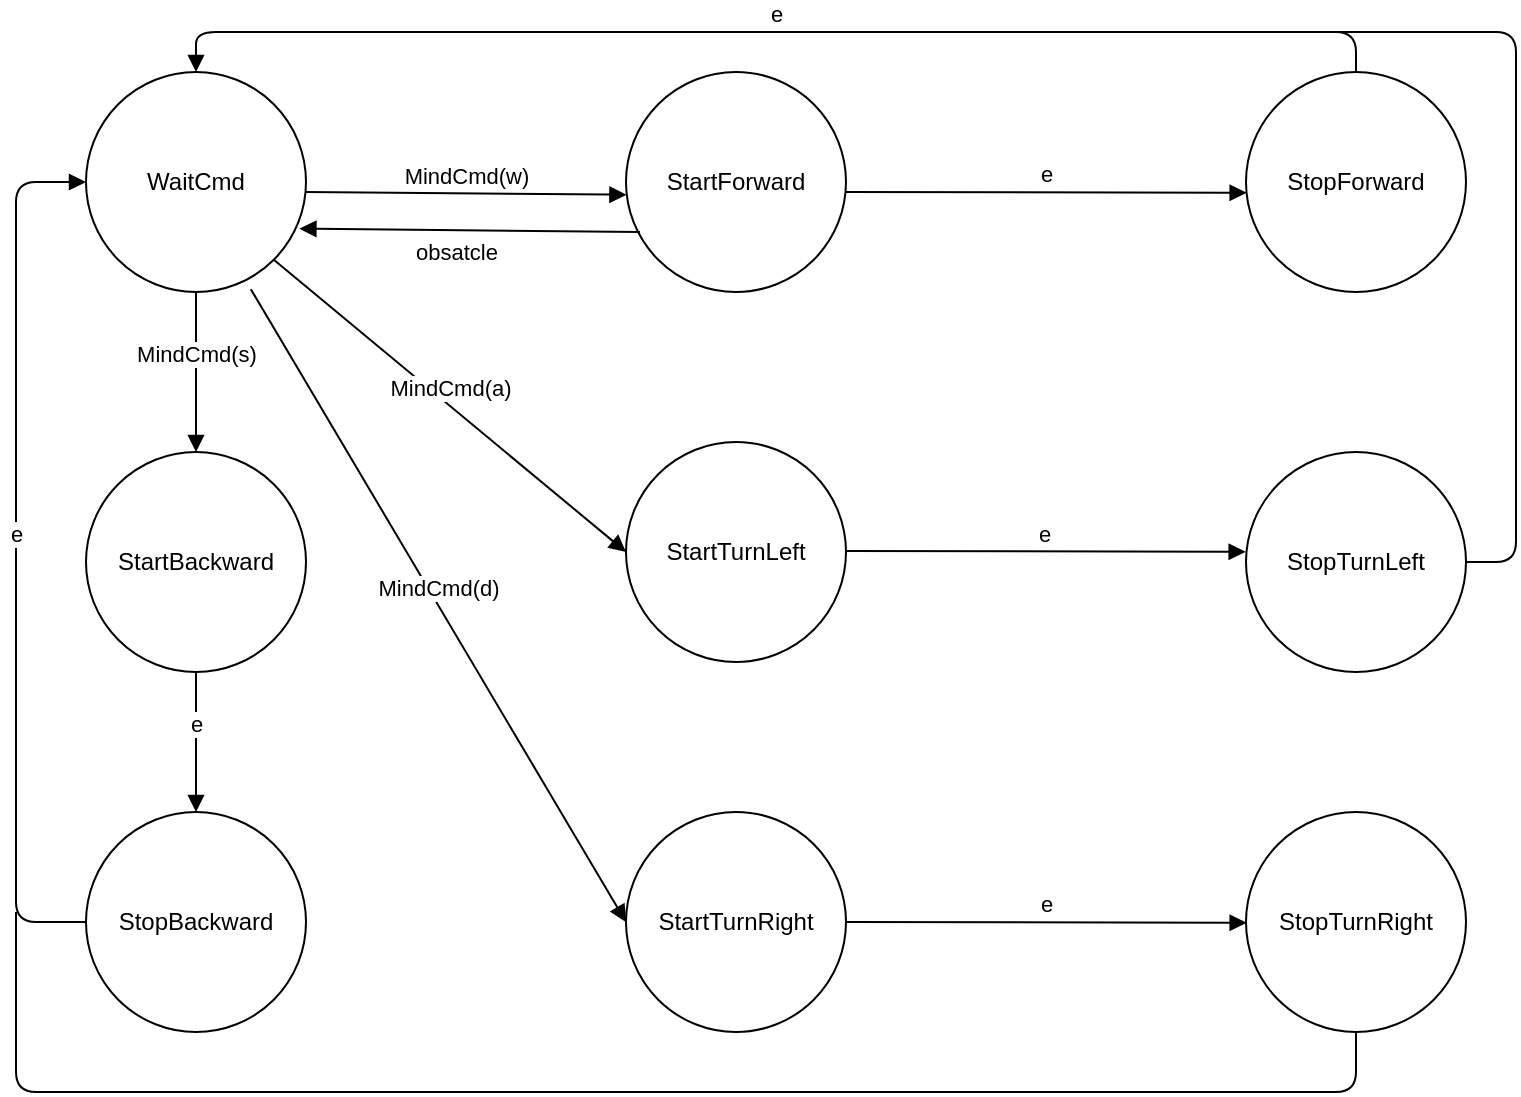 <mxfile pages="1" version="11.2.8" type="device"><diagram id="KwCvYTM8p0cu8JTSl5mx" name="Page-1"><mxGraphModel dx="1005" dy="465" grid="1" gridSize="10" guides="1" tooltips="1" connect="1" arrows="1" fold="1" page="1" pageScale="1" pageWidth="827" pageHeight="1169" math="0" shadow="0"><root><mxCell id="0"/><mxCell id="1" parent="0"/><mxCell id="eabFkDEMobuMipb_tdw7-1" value="WaitCmd" style="ellipse;whiteSpace=wrap;html=1;" vertex="1" parent="1"><mxGeometry x="75" y="50" width="110" height="110" as="geometry"/></mxCell><mxCell id="eabFkDEMobuMipb_tdw7-2" value="StartForward" style="ellipse;whiteSpace=wrap;html=1;" vertex="1" parent="1"><mxGeometry x="345" y="50" width="110" height="110" as="geometry"/></mxCell><mxCell id="eabFkDEMobuMipb_tdw7-3" value="StopForward" style="ellipse;whiteSpace=wrap;html=1;" vertex="1" parent="1"><mxGeometry x="655" y="50" width="110" height="110" as="geometry"/></mxCell><mxCell id="eabFkDEMobuMipb_tdw7-4" value="MindCmd(w)" style="html=1;verticalAlign=bottom;endArrow=block;entryX=0.002;entryY=0.558;entryDx=0;entryDy=0;entryPerimeter=0;" edge="1" parent="1" target="eabFkDEMobuMipb_tdw7-2"><mxGeometry width="80" relative="1" as="geometry"><mxPoint x="185" y="110" as="sourcePoint"/><mxPoint x="265" y="110" as="targetPoint"/></mxGeometry></mxCell><mxCell id="eabFkDEMobuMipb_tdw7-5" value="e" style="html=1;verticalAlign=bottom;endArrow=block;entryX=0.003;entryY=0.549;entryDx=0;entryDy=0;entryPerimeter=0;" edge="1" parent="1" target="eabFkDEMobuMipb_tdw7-3"><mxGeometry width="80" relative="1" as="geometry"><mxPoint x="455" y="110" as="sourcePoint"/><mxPoint x="535" y="110" as="targetPoint"/></mxGeometry></mxCell><mxCell id="eabFkDEMobuMipb_tdw7-6" value="e" style="html=1;verticalAlign=bottom;endArrow=block;exitX=0.5;exitY=0;exitDx=0;exitDy=0;entryX=0.5;entryY=0;entryDx=0;entryDy=0;" edge="1" parent="1" source="eabFkDEMobuMipb_tdw7-3" target="eabFkDEMobuMipb_tdw7-1"><mxGeometry width="80" relative="1" as="geometry"><mxPoint x="535" y="30" as="sourcePoint"/><mxPoint x="615" y="30" as="targetPoint"/><Array as="points"><mxPoint x="710" y="30"/><mxPoint x="130" y="30"/></Array></mxGeometry></mxCell><mxCell id="eabFkDEMobuMipb_tdw7-7" value="StartBackward" style="ellipse;whiteSpace=wrap;html=1;" vertex="1" parent="1"><mxGeometry x="75" y="240" width="110" height="110" as="geometry"/></mxCell><mxCell id="eabFkDEMobuMipb_tdw7-8" value="StopBackward" style="ellipse;whiteSpace=wrap;html=1;" vertex="1" parent="1"><mxGeometry x="75" y="420" width="110" height="110" as="geometry"/></mxCell><mxCell id="eabFkDEMobuMipb_tdw7-9" value="MindCmd(s)" style="html=1;verticalAlign=bottom;endArrow=block;entryX=0.5;entryY=0;entryDx=0;entryDy=0;exitX=0.5;exitY=1;exitDx=0;exitDy=0;" edge="1" parent="1" source="eabFkDEMobuMipb_tdw7-1" target="eabFkDEMobuMipb_tdw7-7"><mxGeometry width="80" relative="1" as="geometry"><mxPoint x="195" y="120" as="sourcePoint"/><mxPoint x="355.22" y="121.38" as="targetPoint"/></mxGeometry></mxCell><mxCell id="eabFkDEMobuMipb_tdw7-10" value="e" style="html=1;verticalAlign=bottom;endArrow=block;exitX=0.5;exitY=1;exitDx=0;exitDy=0;" edge="1" parent="1" source="eabFkDEMobuMipb_tdw7-7" target="eabFkDEMobuMipb_tdw7-8"><mxGeometry width="80" relative="1" as="geometry"><mxPoint x="140" y="170" as="sourcePoint"/><mxPoint x="140" y="250" as="targetPoint"/></mxGeometry></mxCell><mxCell id="eabFkDEMobuMipb_tdw7-13" value="e" style="html=1;verticalAlign=bottom;endArrow=block;exitX=0;exitY=0.5;exitDx=0;exitDy=0;entryX=0;entryY=0.5;entryDx=0;entryDy=0;" edge="1" parent="1" source="eabFkDEMobuMipb_tdw7-8" target="eabFkDEMobuMipb_tdw7-1"><mxGeometry width="80" relative="1" as="geometry"><mxPoint x="720" y="60" as="sourcePoint"/><mxPoint x="140" y="60" as="targetPoint"/><Array as="points"><mxPoint x="40" y="475"/><mxPoint x="40" y="105"/></Array></mxGeometry></mxCell><mxCell id="eabFkDEMobuMipb_tdw7-14" value="obsatcle" style="html=1;verticalAlign=bottom;endArrow=block;exitX=0.064;exitY=0.727;exitDx=0;exitDy=0;exitPerimeter=0;entryX=0.97;entryY=0.712;entryDx=0;entryDy=0;entryPerimeter=0;" edge="1" parent="1" source="eabFkDEMobuMipb_tdw7-2" target="eabFkDEMobuMipb_tdw7-1"><mxGeometry x="0.076" y="20" width="80" relative="1" as="geometry"><mxPoint x="290" y="200" as="sourcePoint"/><mxPoint x="370" y="200" as="targetPoint"/><mxPoint as="offset"/></mxGeometry></mxCell><mxCell id="eabFkDEMobuMipb_tdw7-17" value="StartTurnLeft" style="ellipse;whiteSpace=wrap;html=1;" vertex="1" parent="1"><mxGeometry x="345" y="235" width="110" height="110" as="geometry"/></mxCell><mxCell id="eabFkDEMobuMipb_tdw7-18" value="StopTurnLeft" style="ellipse;whiteSpace=wrap;html=1;" vertex="1" parent="1"><mxGeometry x="655" y="240" width="110" height="110" as="geometry"/></mxCell><mxCell id="eabFkDEMobuMipb_tdw7-19" value="StartTurnRight" style="ellipse;whiteSpace=wrap;html=1;" vertex="1" parent="1"><mxGeometry x="345" y="420" width="110" height="110" as="geometry"/></mxCell><mxCell id="eabFkDEMobuMipb_tdw7-20" value="StopTurnRight" style="ellipse;whiteSpace=wrap;html=1;" vertex="1" parent="1"><mxGeometry x="655" y="420" width="110" height="110" as="geometry"/></mxCell><mxCell id="eabFkDEMobuMipb_tdw7-22" value="MindCmd(a)" style="html=1;verticalAlign=bottom;endArrow=block;exitX=1;exitY=1;exitDx=0;exitDy=0;entryX=0;entryY=0.5;entryDx=0;entryDy=0;" edge="1" parent="1" source="eabFkDEMobuMipb_tdw7-1" target="eabFkDEMobuMipb_tdw7-17"><mxGeometry width="80" relative="1" as="geometry"><mxPoint x="180" y="160" as="sourcePoint"/><mxPoint x="280" y="190" as="targetPoint"/></mxGeometry></mxCell><mxCell id="eabFkDEMobuMipb_tdw7-23" value="MindCmd(d)" style="html=1;verticalAlign=bottom;endArrow=block;exitX=0.749;exitY=0.987;exitDx=0;exitDy=0;entryX=0;entryY=0.5;entryDx=0;entryDy=0;exitPerimeter=0;" edge="1" parent="1" source="eabFkDEMobuMipb_tdw7-1" target="eabFkDEMobuMipb_tdw7-19"><mxGeometry width="80" relative="1" as="geometry"><mxPoint x="178.891" y="153.891" as="sourcePoint"/><mxPoint x="355.0" y="300" as="targetPoint"/></mxGeometry></mxCell><mxCell id="eabFkDEMobuMipb_tdw7-26" value="e" style="html=1;verticalAlign=bottom;endArrow=block;entryX=0.003;entryY=0.549;entryDx=0;entryDy=0;entryPerimeter=0;" edge="1" parent="1"><mxGeometry width="80" relative="1" as="geometry"><mxPoint x="454.5" y="289.5" as="sourcePoint"/><mxPoint x="654.83" y="289.89" as="targetPoint"/></mxGeometry></mxCell><mxCell id="eabFkDEMobuMipb_tdw7-27" value="e" style="html=1;verticalAlign=bottom;endArrow=block;entryX=0.003;entryY=0.549;entryDx=0;entryDy=0;entryPerimeter=0;" edge="1" parent="1"><mxGeometry width="80" relative="1" as="geometry"><mxPoint x="455" y="475" as="sourcePoint"/><mxPoint x="655.33" y="475.39" as="targetPoint"/></mxGeometry></mxCell><mxCell id="eabFkDEMobuMipb_tdw7-28" value="" style="html=1;verticalAlign=bottom;endArrow=none;exitX=0.5;exitY=1;exitDx=0;exitDy=0;endFill=0;" edge="1" parent="1" source="eabFkDEMobuMipb_tdw7-20"><mxGeometry width="80" relative="1" as="geometry"><mxPoint x="540" y="570" as="sourcePoint"/><mxPoint x="40" y="470" as="targetPoint"/><Array as="points"><mxPoint x="710" y="560"/><mxPoint x="40" y="560"/></Array></mxGeometry></mxCell><mxCell id="eabFkDEMobuMipb_tdw7-29" value="" style="html=1;verticalAlign=bottom;endArrow=none;exitX=1;exitY=0.5;exitDx=0;exitDy=0;endFill=0;" edge="1" parent="1" source="eabFkDEMobuMipb_tdw7-18"><mxGeometry width="80" relative="1" as="geometry"><mxPoint x="720" y="540" as="sourcePoint"/><mxPoint x="700" y="30" as="targetPoint"/><Array as="points"><mxPoint x="790" y="295"/><mxPoint x="790" y="30"/></Array></mxGeometry></mxCell></root></mxGraphModel></diagram></mxfile>